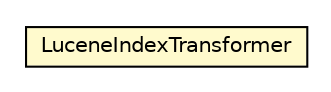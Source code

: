 #!/usr/local/bin/dot
#
# Class diagram 
# Generated by UMLGraph version R5_6-24-gf6e263 (http://www.umlgraph.org/)
#

digraph G {
	edge [fontname="Helvetica",fontsize=10,labelfontname="Helvetica",labelfontsize=10];
	node [fontname="Helvetica",fontsize=10,shape=plaintext];
	nodesep=0.25;
	ranksep=0.5;
	// com.orientechnologies.lucene.collections.LuceneIndexTransformer
	c1316536 [label=<<table title="com.orientechnologies.lucene.collections.LuceneIndexTransformer" border="0" cellborder="1" cellspacing="0" cellpadding="2" port="p" bgcolor="lemonChiffon" href="./LuceneIndexTransformer.html">
		<tr><td><table border="0" cellspacing="0" cellpadding="1">
<tr><td align="center" balign="center"> LuceneIndexTransformer </td></tr>
		</table></td></tr>
		</table>>, URL="./LuceneIndexTransformer.html", fontname="Helvetica", fontcolor="black", fontsize=10.0];
}

